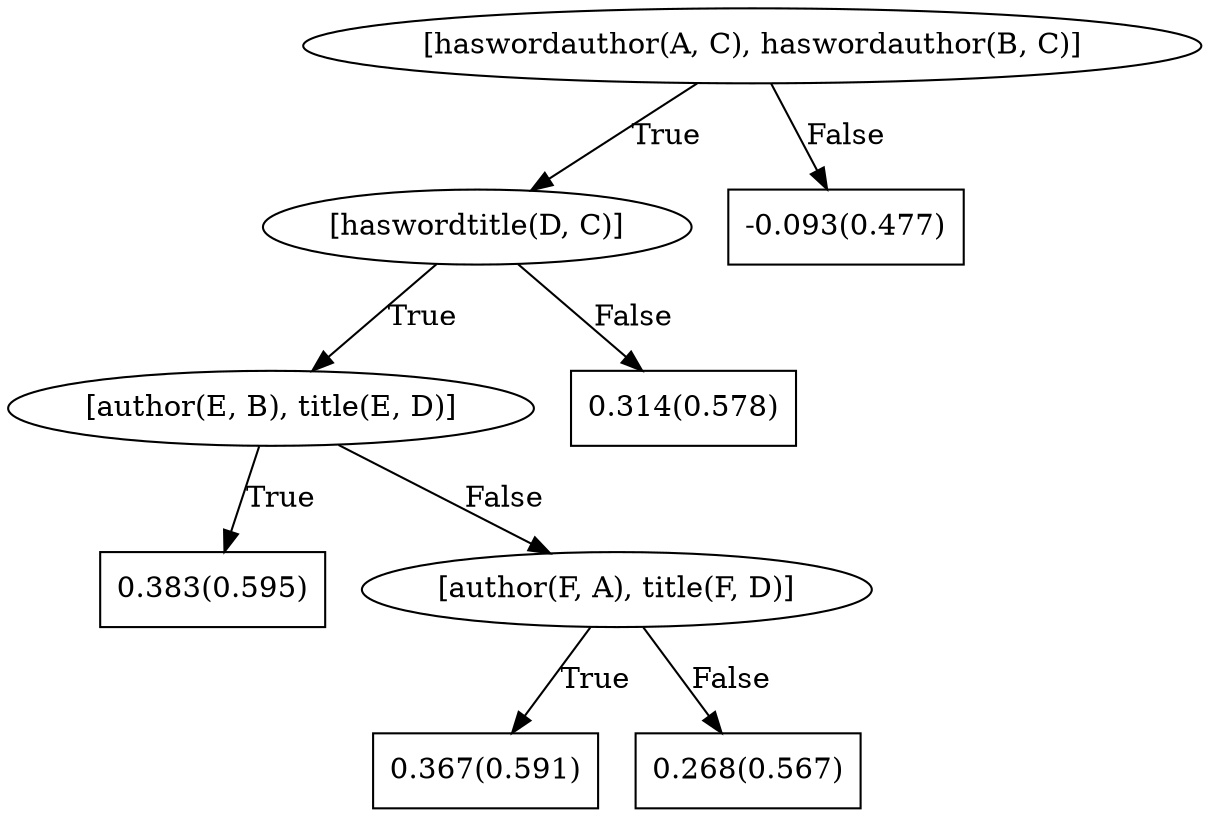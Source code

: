 digraph G{ 
1[label = "[haswordauthor(A, C), haswordauthor(B, C)]"];
1 -> 2[label="True"];
1 -> 3[label="False"];
2[label = "[haswordtitle(D, C)]"];
2 -> 4[label="True"];
2 -> 5[label="False"];
4[label = "[author(E, B), title(E, D)]"];
4 -> 6[label="True"];
4 -> 7[label="False"];
6[shape = box,label = "0.383(0.595)"];
7[label = "[author(F, A), title(F, D)]"];
7 -> 8[label="True"];
7 -> 9[label="False"];
8[shape = box,label = "0.367(0.591)"];
9[shape = box,label = "0.268(0.567)"];
5[shape = box,label = "0.314(0.578)"];
3[shape = box,label = "-0.093(0.477)"];
}
